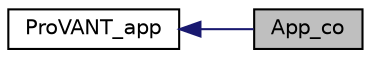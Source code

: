 digraph "App_co"
{
  edge [fontname="Helvetica",fontsize="10",labelfontname="Helvetica",labelfontsize="10"];
  node [fontname="Helvetica",fontsize="10",shape=record];
  rankdir=LR;
  Node0 [label="App_co",height=0.2,width=0.4,color="black", fillcolor="grey75", style="filled" fontcolor="black"];
  Node1 [label="ProVANT_app",height=0.2,width=0.4,color="black", fillcolor="white", style="filled",URL="$group__ProVANT__app.html"];
  Node1->Node0 [shape=plaintext, color="midnightblue", dir="back", style="solid"];
}
